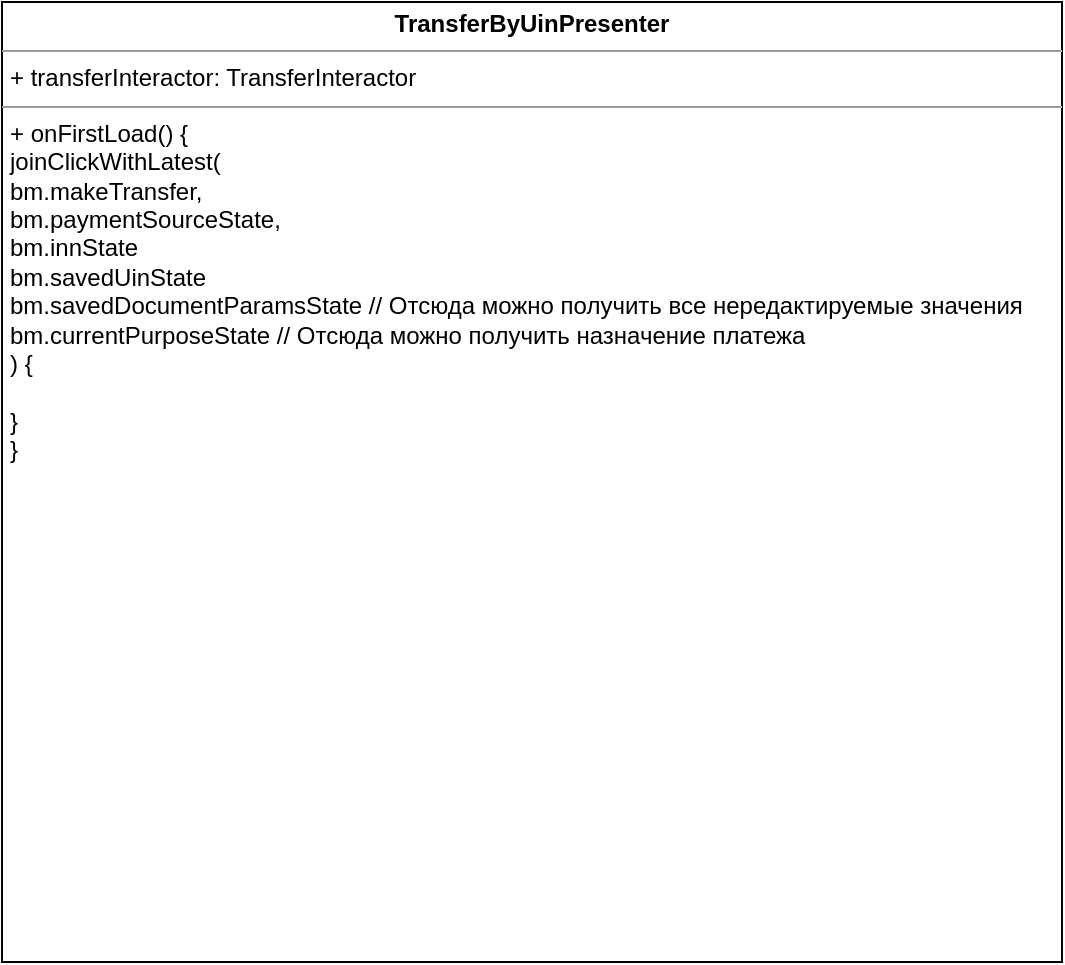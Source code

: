 <mxfile version="20.4.1" type="github">
  <diagram id="xn7s1I9C7_vfLYbqxsCS" name="Страница 1">
    <mxGraphModel dx="823" dy="557" grid="1" gridSize="10" guides="1" tooltips="1" connect="1" arrows="1" fold="1" page="1" pageScale="1" pageWidth="827" pageHeight="1169" math="0" shadow="0">
      <root>
        <mxCell id="0" />
        <mxCell id="1" parent="0" />
        <mxCell id="pkMCoQQ2xMx1F0xM3HpK-1" value="&lt;p style=&quot;margin:0px;margin-top:4px;text-align:center;&quot;&gt;&lt;b&gt;TransferByUinPresenter&lt;/b&gt;&lt;br&gt;&lt;/p&gt;&lt;hr size=&quot;1&quot;&gt;&lt;p style=&quot;margin:0px;margin-left:4px;&quot;&gt;+ transferInteractor: TransferInteractor&lt;/p&gt;&lt;hr size=&quot;1&quot;&gt;&lt;p style=&quot;margin:0px;margin-left:4px;&quot;&gt;+ onFirstLoad() {&lt;/p&gt;&lt;p style=&quot;margin:0px;margin-left:4px;&quot;&gt;joinClickWithLatest(&lt;/p&gt;&lt;p style=&quot;margin:0px;margin-left:4px;&quot;&gt;bm.makeTransfer,&lt;/p&gt;&lt;p style=&quot;margin:0px;margin-left:4px;&quot;&gt;bm.paymentSourceState,&lt;/p&gt;&lt;p style=&quot;margin:0px;margin-left:4px;&quot;&gt;bm.innState&lt;/p&gt;&lt;p style=&quot;margin:0px;margin-left:4px;&quot;&gt;bm.savedUinState&lt;/p&gt;&lt;p style=&quot;margin:0px;margin-left:4px;&quot;&gt;bm.savedDocumentParamsState // Отсюда можно получить все нередактируемые значения&lt;/p&gt;&lt;p style=&quot;margin:0px;margin-left:4px;&quot;&gt;bm.currentPurposeState // Отсюда можно получить назначение платежа&lt;br&gt;&lt;/p&gt;&lt;p style=&quot;margin:0px;margin-left:4px;&quot;&gt;) {&lt;/p&gt;&lt;p style=&quot;margin:0px;margin-left:4px;&quot;&gt;&lt;br&gt;&lt;/p&gt;&lt;p style=&quot;margin:0px;margin-left:4px;&quot;&gt;}&lt;br&gt;&lt;/p&gt;&lt;p style=&quot;margin:0px;margin-left:4px;&quot;&gt;}&lt;br&gt;&lt;/p&gt;" style="verticalAlign=top;align=left;overflow=fill;fontSize=12;fontFamily=Helvetica;html=1;" vertex="1" parent="1">
          <mxGeometry x="80" y="80" width="530" height="480" as="geometry" />
        </mxCell>
      </root>
    </mxGraphModel>
  </diagram>
</mxfile>
